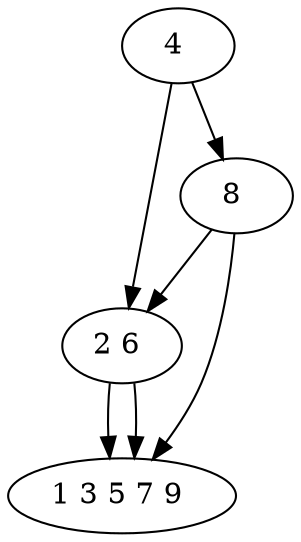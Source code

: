 digraph G {
"4 ";
"2 6 ";
"4 "->"2 6 ";
"8 ";
"4 "->"8 ";
"1 3 5 7 9 ";
"2 6 "->"1 3 5 7 9 ";
"1 3 5 7 9 ";
"2 6 "->"1 3 5 7 9 ";
"2 6 ";
"8 "->"2 6 ";
"1 3 5 7 9 ";
"8 "->"1 3 5 7 9 ";
}